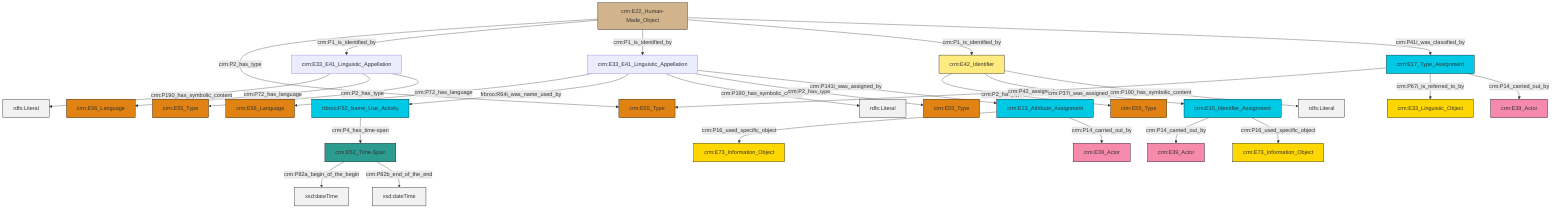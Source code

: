graph TD
classDef Literal fill:#f2f2f2,stroke:#000000;
classDef CRM_Entity fill:#FFFFFF,stroke:#000000;
classDef Temporal_Entity fill:#00C9E6, stroke:#000000;
classDef Type fill:#E18312, stroke:#000000;
classDef Time-Span fill:#2C9C91, stroke:#000000;
classDef Appellation fill:#FFEB7F, stroke:#000000;
classDef Place fill:#008836, stroke:#000000;
classDef Persistent_Item fill:#B266B2, stroke:#000000;
classDef Conceptual_Object fill:#FFD700, stroke:#000000;
classDef Physical_Thing fill:#D2B48C, stroke:#000000;
classDef Actor fill:#f58aad, stroke:#000000;
classDef PC_Classes fill:#4ce600, stroke:#000000;
classDef Multi fill:#cccccc,stroke:#000000;

0["crm:E33_E41_Linguistic_Appellation"]:::Default -->|crm:P190_has_symbolic_content| 1[rdfs:Literal]:::Literal
4["crm:E33_E41_Linguistic_Appellation"]:::Default -->|crm:P72_has_language| 5["crm:E56_Language"]:::Type
6["crm:E22_Human-Made_Object"]:::Physical_Thing -->|crm:P2_has_type| 7["crm:E55_Type"]:::Type
8["crm:E13_Attribute_Assignment"]:::Temporal_Entity -->|crm:P16_used_specific_object| 9["crm:E73_Information_Object"]:::Conceptual_Object
6["crm:E22_Human-Made_Object"]:::Physical_Thing -->|crm:P1_is_identified_by| 0["crm:E33_E41_Linguistic_Appellation"]:::Default
12["frbroo:F52_Name_Use_Activity"]:::Temporal_Entity -->|crm:P4_has_time-span| 13["crm:E52_Time-Span"]:::Time-Span
0["crm:E33_E41_Linguistic_Appellation"]:::Default -->|crm:P72_has_language| 21["crm:E56_Language"]:::Type
6["crm:E22_Human-Made_Object"]:::Physical_Thing -->|crm:P1_is_identified_by| 4["crm:E33_E41_Linguistic_Appellation"]:::Default
4["crm:E33_E41_Linguistic_Appellation"]:::Default -->|frbroo:R64i_was_name_used_by| 12["frbroo:F52_Name_Use_Activity"]:::Temporal_Entity
25["crm:E15_Identifier_Assignment"]:::Temporal_Entity -->|crm:P14_carried_out_by| 23["crm:E39_Actor"]:::Actor
19["crm:E42_Identifier"]:::Appellation -->|crm:P2_has_type| 10["crm:E55_Type"]:::Type
27["crm:E17_Type_Assignment"]:::Temporal_Entity -->|crm:P42_assigned| 7["crm:E55_Type"]:::Type
6["crm:E22_Human-Made_Object"]:::Physical_Thing -->|crm:P1_is_identified_by| 19["crm:E42_Identifier"]:::Appellation
27["crm:E17_Type_Assignment"]:::Temporal_Entity -->|crm:P67i_is_referred_to_by| 28["crm:E33_Linguistic_Object"]:::Conceptual_Object
4["crm:E33_E41_Linguistic_Appellation"]:::Default -->|crm:P190_has_symbolic_content| 29[rdfs:Literal]:::Literal
4["crm:E33_E41_Linguistic_Appellation"]:::Default -->|crm:P2_has_type| 30["crm:E55_Type"]:::Type
4["crm:E33_E41_Linguistic_Appellation"]:::Default -->|crm:P141i_was_assigned_by| 8["crm:E13_Attribute_Assignment"]:::Temporal_Entity
19["crm:E42_Identifier"]:::Appellation -->|crm:P37i_was_assigned_by| 25["crm:E15_Identifier_Assignment"]:::Temporal_Entity
27["crm:E17_Type_Assignment"]:::Temporal_Entity -->|crm:P14_carried_out_by| 37["crm:E39_Actor"]:::Actor
0["crm:E33_E41_Linguistic_Appellation"]:::Default -->|crm:P2_has_type| 32["crm:E55_Type"]:::Type
19["crm:E42_Identifier"]:::Appellation -->|crm:P190_has_symbolic_content| 39[rdfs:Literal]:::Literal
6["crm:E22_Human-Made_Object"]:::Physical_Thing -->|crm:P41i_was_classified_by| 27["crm:E17_Type_Assignment"]:::Temporal_Entity
8["crm:E13_Attribute_Assignment"]:::Temporal_Entity -->|crm:P14_carried_out_by| 16["crm:E39_Actor"]:::Actor
13["crm:E52_Time-Span"]:::Time-Span -->|crm:P82a_begin_of_the_begin| 43[xsd:dateTime]:::Literal
25["crm:E15_Identifier_Assignment"]:::Temporal_Entity -->|crm:P16_used_specific_object| 2["crm:E73_Information_Object"]:::Conceptual_Object
13["crm:E52_Time-Span"]:::Time-Span -->|crm:P82b_end_of_the_end| 45[xsd:dateTime]:::Literal
